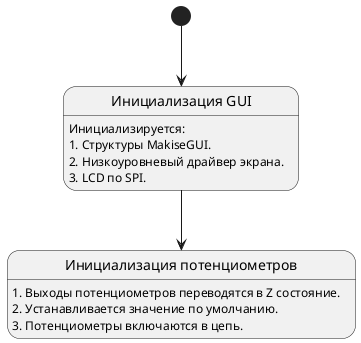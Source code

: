 @startuml

[*] --> gui_init

state "Инициализация GUI" as gui_init {
gui_init : Инициализируется:
gui_init : 1. Структуры MakiseGUI.
gui_init : 2. Низкоуровневый драйвер экрана.
gui_init : 3. LCD по SPI.
}

gui_init --> dp_init

state "Инициализация потенциометров" as dp_init {
dp_init : 1. Выходы потенциометров переводятся в Z состояние.
dp_init : 2. Устанавливается значение по умолчанию.
dp_init : 3. Потенциометры включаются в цепь.
}
 
@enduml
